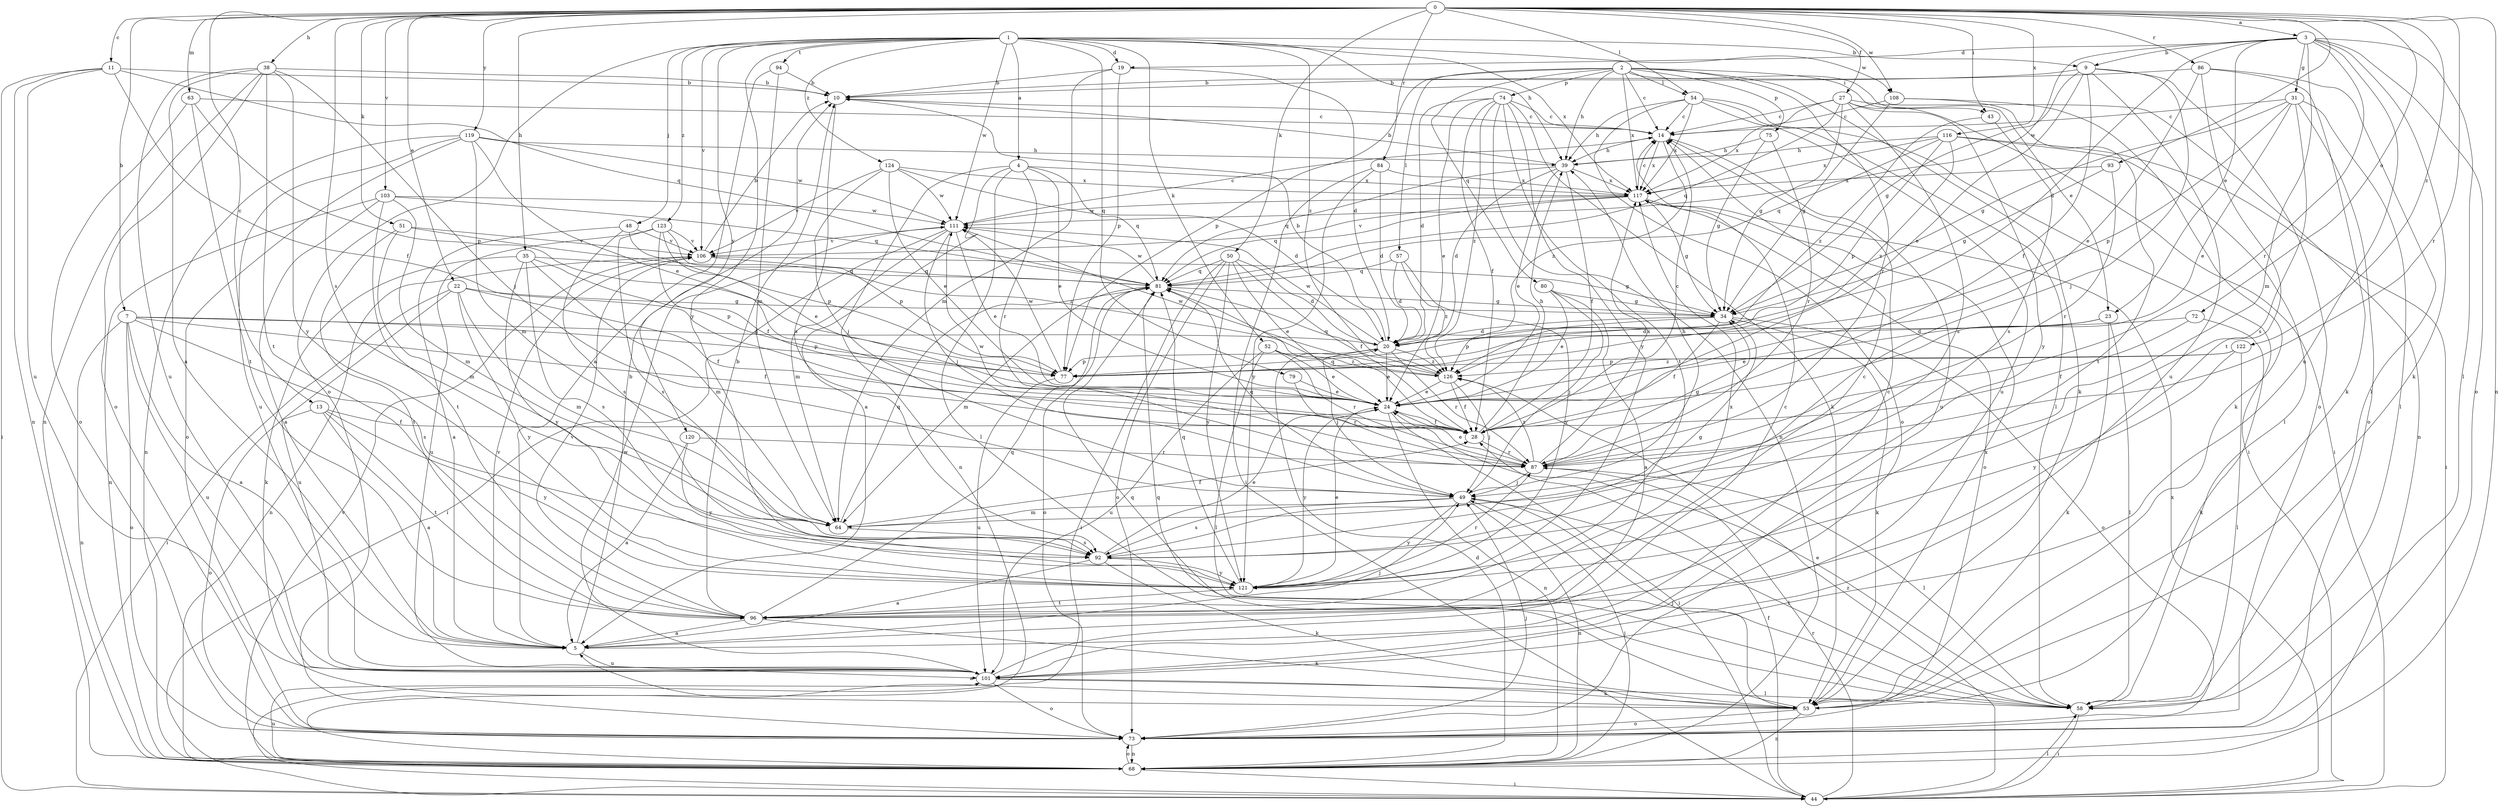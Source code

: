 strict digraph  {
0;
1;
2;
3;
4;
5;
7;
9;
10;
11;
13;
14;
19;
20;
22;
23;
24;
27;
28;
31;
34;
35;
38;
39;
43;
44;
48;
49;
50;
51;
52;
53;
54;
57;
58;
63;
64;
68;
72;
73;
74;
75;
77;
79;
80;
81;
84;
86;
87;
92;
93;
94;
96;
101;
103;
106;
108;
111;
116;
117;
119;
120;
121;
122;
123;
124;
126;
0 -> 3  [label=a];
0 -> 7  [label=b];
0 -> 11  [label=c];
0 -> 13  [label=c];
0 -> 22  [label=e];
0 -> 27  [label=f];
0 -> 35  [label=h];
0 -> 38  [label=h];
0 -> 43  [label=i];
0 -> 50  [label=k];
0 -> 51  [label=k];
0 -> 54  [label=l];
0 -> 63  [label=m];
0 -> 68  [label=n];
0 -> 72  [label=o];
0 -> 84  [label=r];
0 -> 86  [label=r];
0 -> 87  [label=r];
0 -> 92  [label=s];
0 -> 93  [label=t];
0 -> 103  [label=v];
0 -> 108  [label=w];
0 -> 116  [label=x];
0 -> 119  [label=y];
0 -> 122  [label=z];
1 -> 4  [label=a];
1 -> 9  [label=b];
1 -> 19  [label=d];
1 -> 39  [label=h];
1 -> 48  [label=j];
1 -> 52  [label=k];
1 -> 73  [label=o];
1 -> 79  [label=q];
1 -> 94  [label=t];
1 -> 106  [label=v];
1 -> 108  [label=w];
1 -> 111  [label=w];
1 -> 117  [label=x];
1 -> 120  [label=y];
1 -> 121  [label=y];
1 -> 123  [label=z];
1 -> 124  [label=z];
1 -> 126  [label=z];
2 -> 14  [label=c];
2 -> 23  [label=e];
2 -> 39  [label=h];
2 -> 43  [label=i];
2 -> 53  [label=k];
2 -> 54  [label=l];
2 -> 57  [label=l];
2 -> 74  [label=p];
2 -> 75  [label=p];
2 -> 77  [label=p];
2 -> 80  [label=q];
2 -> 87  [label=r];
2 -> 117  [label=x];
3 -> 9  [label=b];
3 -> 19  [label=d];
3 -> 20  [label=d];
3 -> 23  [label=e];
3 -> 31  [label=g];
3 -> 53  [label=k];
3 -> 58  [label=l];
3 -> 64  [label=m];
3 -> 73  [label=o];
3 -> 87  [label=r];
3 -> 101  [label=u];
3 -> 111  [label=w];
4 -> 5  [label=a];
4 -> 24  [label=e];
4 -> 58  [label=l];
4 -> 68  [label=n];
4 -> 81  [label=q];
4 -> 87  [label=r];
4 -> 117  [label=x];
5 -> 10  [label=b];
5 -> 14  [label=c];
5 -> 49  [label=j];
5 -> 101  [label=u];
5 -> 106  [label=v];
7 -> 5  [label=a];
7 -> 20  [label=d];
7 -> 28  [label=f];
7 -> 68  [label=n];
7 -> 73  [label=o];
7 -> 77  [label=p];
7 -> 92  [label=s];
7 -> 101  [label=u];
9 -> 10  [label=b];
9 -> 24  [label=e];
9 -> 28  [label=f];
9 -> 34  [label=g];
9 -> 49  [label=j];
9 -> 73  [label=o];
9 -> 101  [label=u];
10 -> 14  [label=c];
10 -> 92  [label=s];
11 -> 10  [label=b];
11 -> 28  [label=f];
11 -> 44  [label=i];
11 -> 68  [label=n];
11 -> 81  [label=q];
11 -> 101  [label=u];
13 -> 5  [label=a];
13 -> 28  [label=f];
13 -> 73  [label=o];
13 -> 96  [label=t];
13 -> 121  [label=y];
14 -> 39  [label=h];
14 -> 101  [label=u];
14 -> 117  [label=x];
14 -> 126  [label=z];
19 -> 10  [label=b];
19 -> 20  [label=d];
19 -> 64  [label=m];
19 -> 77  [label=p];
20 -> 10  [label=b];
20 -> 24  [label=e];
20 -> 49  [label=j];
20 -> 77  [label=p];
20 -> 87  [label=r];
20 -> 111  [label=w];
20 -> 126  [label=z];
22 -> 28  [label=f];
22 -> 34  [label=g];
22 -> 44  [label=i];
22 -> 64  [label=m];
22 -> 101  [label=u];
22 -> 121  [label=y];
23 -> 20  [label=d];
23 -> 24  [label=e];
23 -> 53  [label=k];
23 -> 58  [label=l];
24 -> 28  [label=f];
24 -> 44  [label=i];
24 -> 68  [label=n];
24 -> 121  [label=y];
27 -> 14  [label=c];
27 -> 34  [label=g];
27 -> 44  [label=i];
27 -> 68  [label=n];
27 -> 81  [label=q];
27 -> 92  [label=s];
27 -> 117  [label=x];
27 -> 121  [label=y];
28 -> 14  [label=c];
28 -> 39  [label=h];
28 -> 81  [label=q];
28 -> 87  [label=r];
31 -> 14  [label=c];
31 -> 24  [label=e];
31 -> 34  [label=g];
31 -> 58  [label=l];
31 -> 73  [label=o];
31 -> 77  [label=p];
31 -> 92  [label=s];
34 -> 20  [label=d];
34 -> 28  [label=f];
34 -> 53  [label=k];
34 -> 73  [label=o];
34 -> 77  [label=p];
35 -> 53  [label=k];
35 -> 64  [label=m];
35 -> 77  [label=p];
35 -> 81  [label=q];
35 -> 92  [label=s];
35 -> 121  [label=y];
38 -> 5  [label=a];
38 -> 10  [label=b];
38 -> 49  [label=j];
38 -> 68  [label=n];
38 -> 73  [label=o];
38 -> 96  [label=t];
38 -> 101  [label=u];
38 -> 121  [label=y];
39 -> 10  [label=b];
39 -> 20  [label=d];
39 -> 24  [label=e];
39 -> 28  [label=f];
39 -> 81  [label=q];
39 -> 117  [label=x];
43 -> 92  [label=s];
43 -> 126  [label=z];
44 -> 28  [label=f];
44 -> 58  [label=l];
44 -> 87  [label=r];
44 -> 117  [label=x];
44 -> 126  [label=z];
48 -> 5  [label=a];
48 -> 77  [label=p];
48 -> 92  [label=s];
48 -> 106  [label=v];
49 -> 39  [label=h];
49 -> 58  [label=l];
49 -> 64  [label=m];
49 -> 68  [label=n];
49 -> 81  [label=q];
49 -> 92  [label=s];
49 -> 121  [label=y];
50 -> 20  [label=d];
50 -> 24  [label=e];
50 -> 28  [label=f];
50 -> 44  [label=i];
50 -> 73  [label=o];
50 -> 81  [label=q];
50 -> 121  [label=y];
51 -> 64  [label=m];
51 -> 96  [label=t];
51 -> 106  [label=v];
51 -> 126  [label=z];
52 -> 24  [label=e];
52 -> 58  [label=l];
52 -> 87  [label=r];
52 -> 101  [label=u];
52 -> 126  [label=z];
53 -> 5  [label=a];
53 -> 49  [label=j];
53 -> 68  [label=n];
53 -> 73  [label=o];
53 -> 81  [label=q];
53 -> 117  [label=x];
54 -> 14  [label=c];
54 -> 39  [label=h];
54 -> 44  [label=i];
54 -> 58  [label=l];
54 -> 73  [label=o];
54 -> 101  [label=u];
54 -> 117  [label=x];
57 -> 20  [label=d];
57 -> 81  [label=q];
57 -> 121  [label=y];
57 -> 126  [label=z];
58 -> 24  [label=e];
58 -> 44  [label=i];
58 -> 81  [label=q];
63 -> 14  [label=c];
63 -> 73  [label=o];
63 -> 77  [label=p];
63 -> 96  [label=t];
64 -> 28  [label=f];
64 -> 81  [label=q];
64 -> 92  [label=s];
68 -> 20  [label=d];
68 -> 44  [label=i];
68 -> 49  [label=j];
68 -> 73  [label=o];
68 -> 101  [label=u];
68 -> 106  [label=v];
72 -> 20  [label=d];
72 -> 28  [label=f];
72 -> 53  [label=k];
73 -> 49  [label=j];
73 -> 68  [label=n];
74 -> 14  [label=c];
74 -> 20  [label=d];
74 -> 24  [label=e];
74 -> 28  [label=f];
74 -> 53  [label=k];
74 -> 68  [label=n];
74 -> 96  [label=t];
74 -> 121  [label=y];
74 -> 126  [label=z];
75 -> 34  [label=g];
75 -> 39  [label=h];
75 -> 87  [label=r];
77 -> 101  [label=u];
77 -> 111  [label=w];
79 -> 24  [label=e];
79 -> 87  [label=r];
80 -> 5  [label=a];
80 -> 24  [label=e];
80 -> 34  [label=g];
80 -> 49  [label=j];
81 -> 34  [label=g];
81 -> 64  [label=m];
81 -> 73  [label=o];
81 -> 111  [label=w];
84 -> 20  [label=d];
84 -> 44  [label=i];
84 -> 117  [label=x];
84 -> 121  [label=y];
86 -> 10  [label=b];
86 -> 24  [label=e];
86 -> 53  [label=k];
86 -> 58  [label=l];
86 -> 96  [label=t];
87 -> 24  [label=e];
87 -> 34  [label=g];
87 -> 49  [label=j];
87 -> 58  [label=l];
87 -> 111  [label=w];
87 -> 117  [label=x];
87 -> 126  [label=z];
92 -> 5  [label=a];
92 -> 24  [label=e];
92 -> 34  [label=g];
92 -> 53  [label=k];
92 -> 121  [label=y];
93 -> 34  [label=g];
93 -> 87  [label=r];
93 -> 117  [label=x];
94 -> 5  [label=a];
94 -> 10  [label=b];
94 -> 64  [label=m];
96 -> 5  [label=a];
96 -> 10  [label=b];
96 -> 14  [label=c];
96 -> 53  [label=k];
96 -> 81  [label=q];
96 -> 106  [label=v];
96 -> 117  [label=x];
101 -> 14  [label=c];
101 -> 53  [label=k];
101 -> 58  [label=l];
101 -> 73  [label=o];
101 -> 111  [label=w];
103 -> 5  [label=a];
103 -> 64  [label=m];
103 -> 68  [label=n];
103 -> 81  [label=q];
103 -> 96  [label=t];
103 -> 111  [label=w];
106 -> 10  [label=b];
106 -> 34  [label=g];
106 -> 68  [label=n];
106 -> 81  [label=q];
108 -> 14  [label=c];
108 -> 34  [label=g];
108 -> 53  [label=k];
108 -> 96  [label=t];
111 -> 14  [label=c];
111 -> 24  [label=e];
111 -> 44  [label=i];
111 -> 49  [label=j];
111 -> 64  [label=m];
111 -> 106  [label=v];
116 -> 39  [label=h];
116 -> 44  [label=i];
116 -> 58  [label=l];
116 -> 77  [label=p];
116 -> 81  [label=q];
116 -> 117  [label=x];
116 -> 126  [label=z];
117 -> 14  [label=c];
117 -> 34  [label=g];
117 -> 73  [label=o];
117 -> 81  [label=q];
117 -> 106  [label=v];
117 -> 111  [label=w];
119 -> 24  [label=e];
119 -> 39  [label=h];
119 -> 64  [label=m];
119 -> 68  [label=n];
119 -> 73  [label=o];
119 -> 101  [label=u];
119 -> 111  [label=w];
120 -> 5  [label=a];
120 -> 87  [label=r];
120 -> 121  [label=y];
121 -> 24  [label=e];
121 -> 81  [label=q];
121 -> 87  [label=r];
121 -> 96  [label=t];
122 -> 58  [label=l];
122 -> 77  [label=p];
122 -> 121  [label=y];
122 -> 126  [label=z];
123 -> 24  [label=e];
123 -> 28  [label=f];
123 -> 77  [label=p];
123 -> 92  [label=s];
123 -> 101  [label=u];
123 -> 106  [label=v];
124 -> 20  [label=d];
124 -> 24  [label=e];
124 -> 49  [label=j];
124 -> 106  [label=v];
124 -> 111  [label=w];
124 -> 117  [label=x];
126 -> 24  [label=e];
126 -> 28  [label=f];
126 -> 49  [label=j];
126 -> 81  [label=q];
126 -> 111  [label=w];
}
